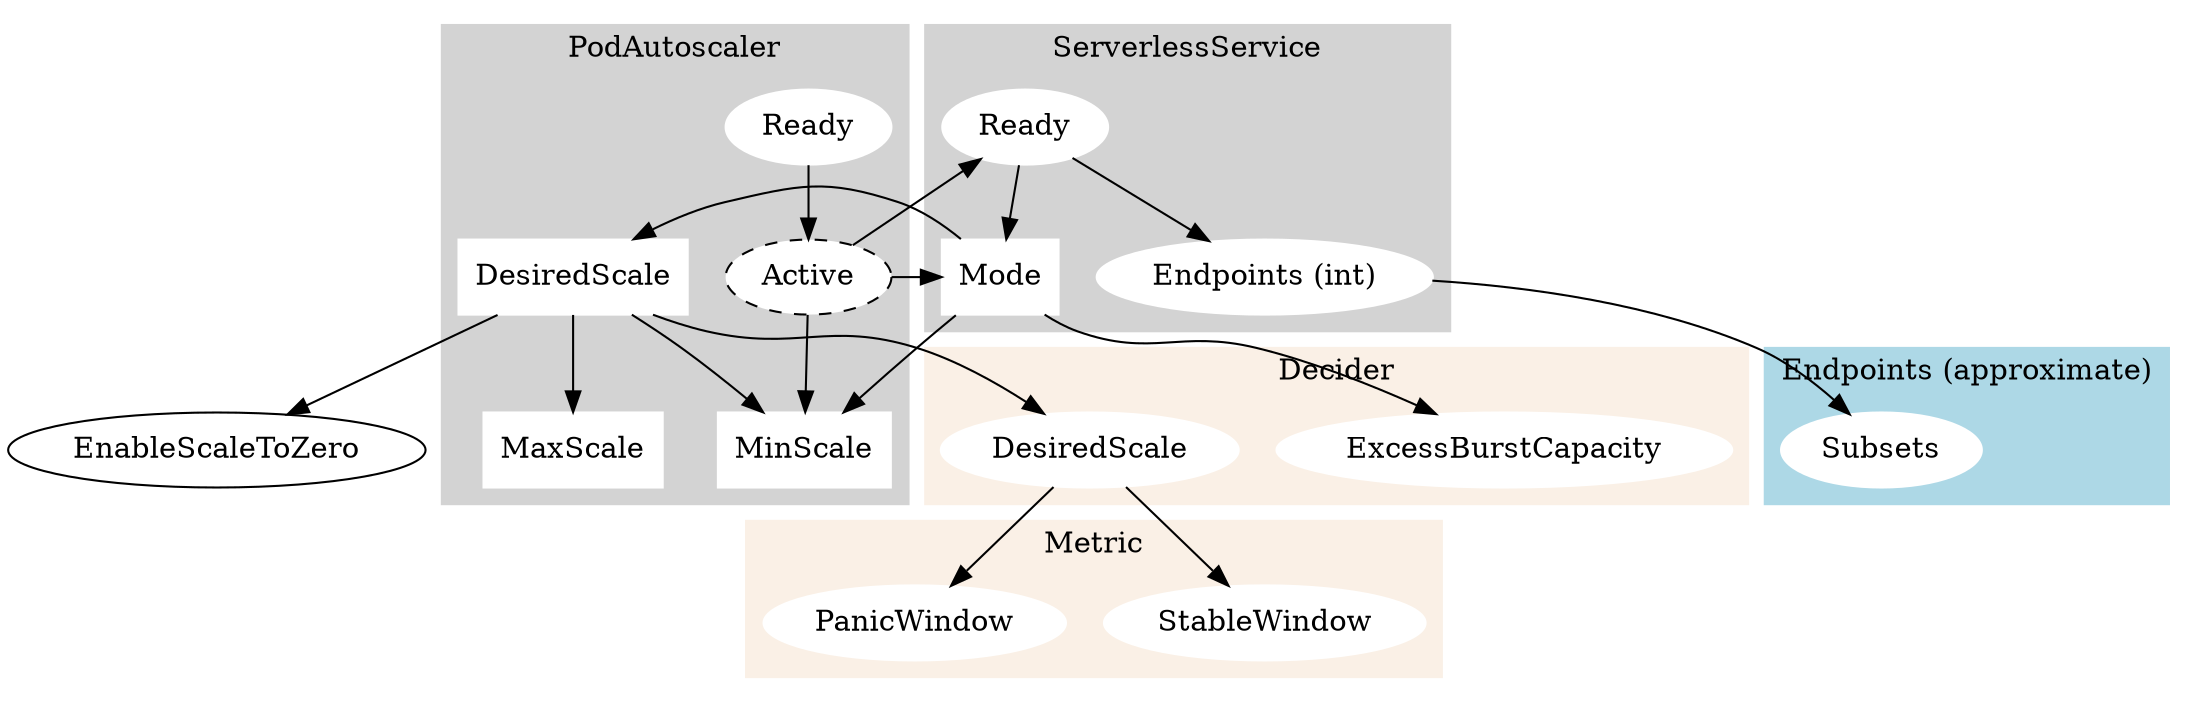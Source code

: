digraph lifecycle {
  graph [style=filled,color=lightgrey]
  node [style=filled,color=white];

  EnableScaleToZero [label="EnableScaleToZero", fillcolor=white, color=black, href="https://godoc.org/github.com/knative/serving/pkg/autoscaler#Config.EnableScaleToZero"]

  subgraph cluster_kpa {
    label = "PodAutoscaler";
    href="https://godoc.org/github.com/knative/serving/pkg/apis/autoscaling/v1alpha1#PodAutoscalerStatus"

    PodAutoscalerConditionReady [label=Ready, href="https://godoc.org/github.com/knative/serving/pkg/apis/autoscaling/v1alpha1#PodAutoscalerConditionReady"]
    PodAutoscalerConditionActive [label=Active, style="filled,dashed", fillcolor=white, color=black, href="https://godoc.org/github.com/knative/serving/pkg/apis/autoscaling/v1alpha1#PodAutoscalerConditionActive"]

    PodAutoscalerConditionReady -> PodAutoscalerConditionActive


    PodAutoscalerMinScale [label=MinScale, shape=box, href="https://godoc.org/github.com/knative/serving/pkg/apis/autoscaling#MinScaleAnnotationKey"]
    PodAutoscalerMaxScale [label=MaxScale, shape=box, href="https://godoc.org/github.com/knative/serving/pkg/apis/autoscaling#MaxScaleAnnotationKey"]

    PodAutoscalerDesiredScale [label=DesiredScale, shape=box]
    PodAutoscalerDesiredScale -> PodAutoscalerMinScale
    PodAutoscalerDesiredScale -> PodAutoscalerMaxScale

    PodAutoscalerConditionActive -> PodAutoscalerMinScale

  }

  subgraph cluster_decider {
    label = "Decider";
    href="https://godoc.org/github.com/knative/serving/pkg/autoscaler#DeciderStatus"
    style = filled
    color = linen

    DeciderDesiredScale [label=DesiredScale, href="https://godoc.org/github.com/knative/serving/pkg/autoscaler#DeciderStatus.DesiredScale"]
    DeciderExcessBurstCapacity [label=ExcessBurstCapacity, href="https://godoc.org/github.com/knative/serving/pkg/autoscaler#DeciderStatus.ExcessBurstCapacity"]
  }

  subgraph cluster_metric {
    label = "Metric";
    href="https://godoc.org/github.com/knative/serving/pkg/apis/autoscaling/v1alpha1#MetricStatus"
    style = filled
    color = linen

    MetricStableWindow [label=StableWindow, href="https://godoc.org/github.com/knative/serving/pkg/apis/autoscaling/v1alpha1#MetricStableWindow"]
    MetricPanicWindow [label=PanicWindow, href="https://godoc.org/github.com/knative/serving/pkg/apis/autoscaling/v1alpha1#MetricPanicWindow"]
  }

  subgraph cluster_sks {
    label = "ServerlessService";
    href="https://godoc.org/github.com/knative/serving/pkg/apis/networking/v1alpha1#ServerlessServiceStatus"

    ServerlessServiceConditionReady [label=Ready, href="https://godoc.org/github.com/knative/serving/pkg/apis/networking/v1alpha1#ServerlessServiceConditionReady"]
    ServerlessServiceConditionEndspointsPopulated [label="Endpoints (int)", href="https://godoc.org/github.com/knative/serving/pkg/apis/networking/v1alpha1#ServerlessServiceConditionEndspointsPopulated"]
    ServerlessServiceMode [label=Mode, shape=box, href="https://godoc.org/github.com/knative/serving/pkg/apis/networking/v1alpha1#ServerlessServiceSpec.Mode"]

    ServerlessServiceConditionReady -> ServerlessServiceConditionEndspointsPopulated
    ServerlessServiceConditionReady -> ServerlessServiceMode
  }

  subgraph cluster_endpoints {
    label = "Endpoints (approximate)";
    href = "https://godoc.org/k8s.io/api/apps/v1#Endpoints"
    style = filled
    color = lightblue

    EndpointsSubsets [label=Subsets, href="https://godoc.org/k8s.io/api/apps/v1#Endpoints.Subsets"]
  }

  PodAutoscalerConditionActive -> ServerlessServiceConditionReady
  PodAutoscalerConditionActive -> ServerlessServiceMode

  PodAutoscalerDesiredScale -> DeciderDesiredScale
  PodAutoscalerDesiredScale -> EnableScaleToZero

  DeciderDesiredScale -> MetricStableWindow
  DeciderDesiredScale -> MetricPanicWindow

  ServerlessServiceConditionEndspointsPopulated -> EndpointsSubsets

  ServerlessServiceMode -> DeciderExcessBurstCapacity
  ServerlessServiceMode -> PodAutoscalerDesiredScale
  ServerlessServiceMode -> PodAutoscalerMinScale
}

